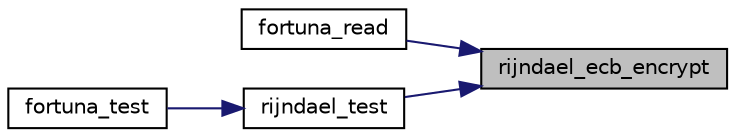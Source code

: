 digraph "rijndael_ecb_encrypt"
{
 // LATEX_PDF_SIZE
  edge [fontname="Helvetica",fontsize="10",labelfontname="Helvetica",labelfontsize="10"];
  node [fontname="Helvetica",fontsize="10",shape=record];
  rankdir="RL";
  Node7 [label="rijndael_ecb_encrypt",height=0.2,width=0.4,color="black", fillcolor="grey75", style="filled", fontcolor="black",tooltip="Encrypts a block of text with AES."];
  Node7 -> Node8 [dir="back",color="midnightblue",fontsize="10",style="solid",fontname="Helvetica"];
  Node8 [label="fortuna_read",height=0.2,width=0.4,color="black", fillcolor="white", style="filled",URL="$fortuna_8c.html#a19149fcfc926ab81d4acebfcf39b78f7",tooltip="Read from the PRNG."];
  Node7 -> Node9 [dir="back",color="midnightblue",fontsize="10",style="solid",fontname="Helvetica"];
  Node9 [label="rijndael_test",height=0.2,width=0.4,color="black", fillcolor="white", style="filled",URL="$aes_8c.html#a787877f61031ca3855283ee7755f1b46",tooltip="Performs a self-test of the AES block cipher."];
  Node9 -> Node10 [dir="back",color="midnightblue",fontsize="10",style="solid",fontname="Helvetica"];
  Node10 [label="fortuna_test",height=0.2,width=0.4,color="black", fillcolor="white", style="filled",URL="$fortuna_8c.html#a02a8621eda36a40059ce155007b6f6c3",tooltip="PRNG self-test."];
}
